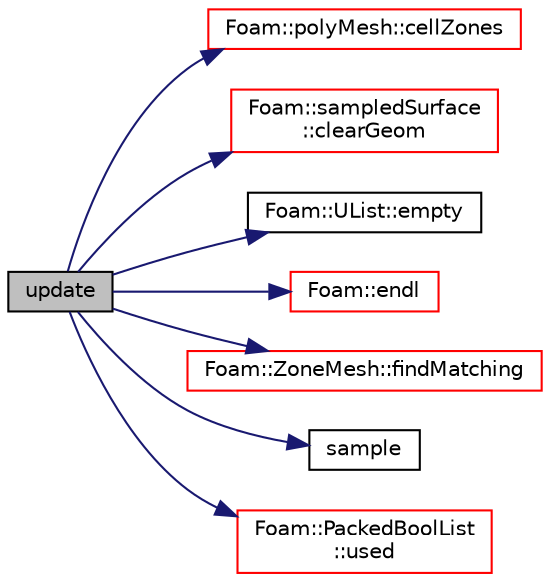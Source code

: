 digraph "update"
{
  bgcolor="transparent";
  edge [fontname="Helvetica",fontsize="10",labelfontname="Helvetica",labelfontsize="10"];
  node [fontname="Helvetica",fontsize="10",shape=record];
  rankdir="LR";
  Node1 [label="update",height=0.2,width=0.4,color="black", fillcolor="grey75", style="filled", fontcolor="black"];
  Node1 -> Node2 [color="midnightblue",fontsize="10",style="solid",fontname="Helvetica"];
  Node2 [label="Foam::polyMesh::cellZones",height=0.2,width=0.4,color="red",URL="$a01961.html#a4d1a75ab59a90fb234112675b3ce1018",tooltip="Return cell zone mesh. "];
  Node1 -> Node3 [color="midnightblue",fontsize="10",style="solid",fontname="Helvetica"];
  Node3 [label="Foam::sampledSurface\l::clearGeom",height=0.2,width=0.4,color="red",URL="$a02309.html#a973090ff915be66023a45f80bad4f688"];
  Node1 -> Node4 [color="midnightblue",fontsize="10",style="solid",fontname="Helvetica"];
  Node4 [label="Foam::UList::empty",height=0.2,width=0.4,color="black",URL="$a02849.html#ac6e61de369e994009e36f344f99c15ad",tooltip="Return true if the UList is empty (ie, size() is zero) "];
  Node1 -> Node5 [color="midnightblue",fontsize="10",style="solid",fontname="Helvetica"];
  Node5 [label="Foam::endl",height=0.2,width=0.4,color="red",URL="$a10936.html#a2db8fe02a0d3909e9351bb4275b23ce4",tooltip="Add newline and flush stream. "];
  Node1 -> Node6 [color="midnightblue",fontsize="10",style="solid",fontname="Helvetica"];
  Node6 [label="Foam::ZoneMesh::findMatching",height=0.2,width=0.4,color="red",URL="$a03018.html#a0a7601ad4778f40dc0a476604a1e3833",tooltip="Mark cells that match the zone specification. "];
  Node1 -> Node7 [color="midnightblue",fontsize="10",style="solid",fontname="Helvetica"];
  Node7 [label="sample",height=0.2,width=0.4,color="black",URL="$a02306.html#a1b4e1af76eb28f1024522ae1fb74402d",tooltip="Sample field on surface. "];
  Node1 -> Node8 [color="midnightblue",fontsize="10",style="solid",fontname="Helvetica"];
  Node8 [label="Foam::PackedBoolList\l::used",height=0.2,width=0.4,color="red",URL="$a01800.html#aa7ef5c28ddc0541a8e3521e4ecc8f6c8",tooltip="Return indices of the used (true) elements as a list of labels. "];
}
